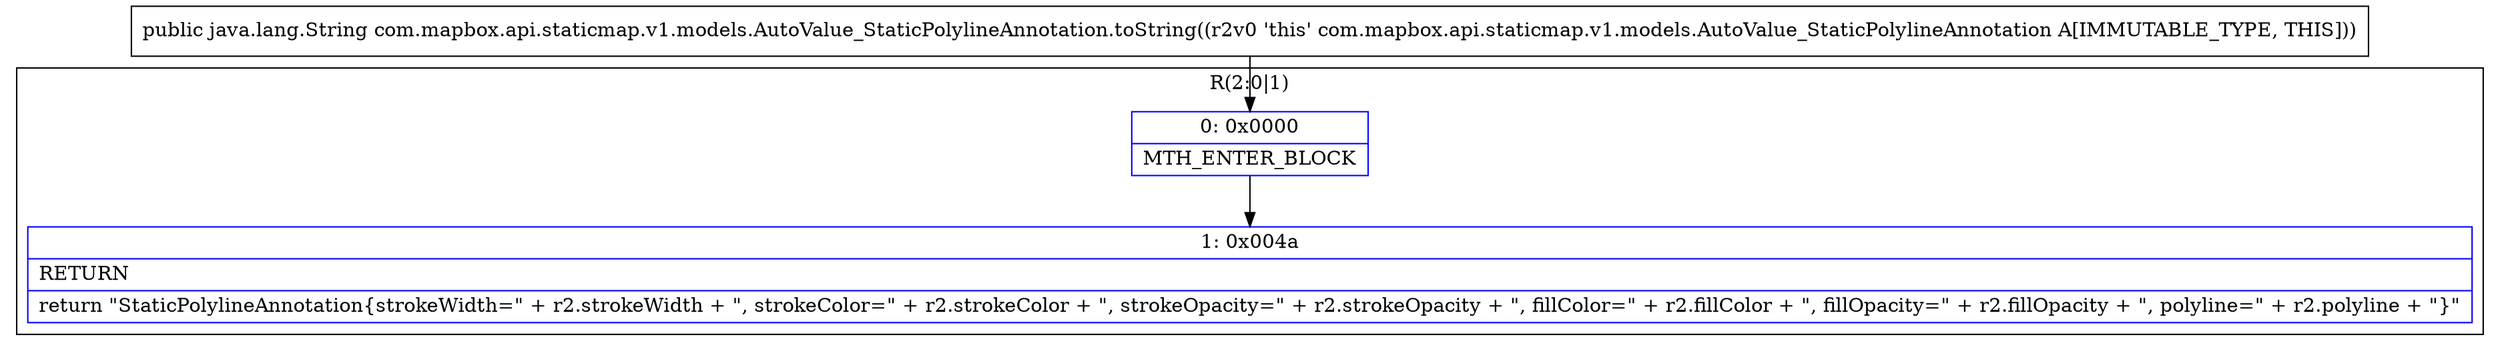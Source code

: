 digraph "CFG forcom.mapbox.api.staticmap.v1.models.AutoValue_StaticPolylineAnnotation.toString()Ljava\/lang\/String;" {
subgraph cluster_Region_646208751 {
label = "R(2:0|1)";
node [shape=record,color=blue];
Node_0 [shape=record,label="{0\:\ 0x0000|MTH_ENTER_BLOCK\l}"];
Node_1 [shape=record,label="{1\:\ 0x004a|RETURN\l|return \"StaticPolylineAnnotation\{strokeWidth=\" + r2.strokeWidth + \", strokeColor=\" + r2.strokeColor + \", strokeOpacity=\" + r2.strokeOpacity + \", fillColor=\" + r2.fillColor + \", fillOpacity=\" + r2.fillOpacity + \", polyline=\" + r2.polyline + \"\}\"\l}"];
}
MethodNode[shape=record,label="{public java.lang.String com.mapbox.api.staticmap.v1.models.AutoValue_StaticPolylineAnnotation.toString((r2v0 'this' com.mapbox.api.staticmap.v1.models.AutoValue_StaticPolylineAnnotation A[IMMUTABLE_TYPE, THIS])) }"];
MethodNode -> Node_0;
Node_0 -> Node_1;
}

